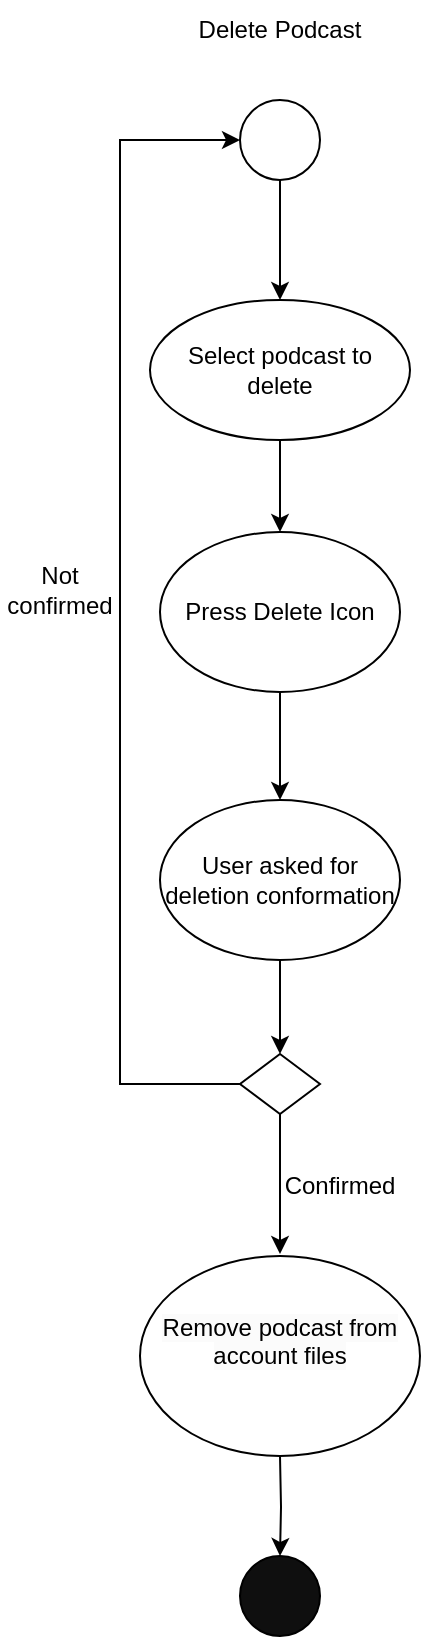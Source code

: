 <mxfile version="21.7.4" type="device">
  <diagram name="Page-1" id="wLwSyoKLnbe2JT4sdMwb">
    <mxGraphModel dx="1628" dy="904" grid="1" gridSize="10" guides="1" tooltips="1" connect="1" arrows="1" fold="1" page="1" pageScale="1" pageWidth="850" pageHeight="1100" math="0" shadow="0">
      <root>
        <mxCell id="0" />
        <mxCell id="1" parent="0" />
        <mxCell id="5yNrjOZ0DMDc57h8IIKu-22" style="edgeStyle=orthogonalEdgeStyle;rounded=0;orthogonalLoop=1;jettySize=auto;html=1;exitX=0.5;exitY=1;exitDx=0;exitDy=0;" edge="1" parent="1" source="oXLlJpICOgz04VFmjEHe-2" target="5yNrjOZ0DMDc57h8IIKu-20">
          <mxGeometry relative="1" as="geometry" />
        </mxCell>
        <mxCell id="oXLlJpICOgz04VFmjEHe-2" value="Select podcast to delete" style="ellipse;whiteSpace=wrap;html=1;" parent="1" vertex="1">
          <mxGeometry x="255" y="270" width="130" height="70" as="geometry" />
        </mxCell>
        <mxCell id="5yNrjOZ0DMDc57h8IIKu-6" style="edgeStyle=orthogonalEdgeStyle;rounded=0;orthogonalLoop=1;jettySize=auto;html=1;exitX=0.5;exitY=1;exitDx=0;exitDy=0;entryX=0.5;entryY=0;entryDx=0;entryDy=0;" edge="1" parent="1" source="oXLlJpICOgz04VFmjEHe-3" target="5yNrjOZ0DMDc57h8IIKu-5">
          <mxGeometry relative="1" as="geometry" />
        </mxCell>
        <mxCell id="oXLlJpICOgz04VFmjEHe-3" value="User asked for deletion conformation" style="ellipse;whiteSpace=wrap;html=1;" parent="1" vertex="1">
          <mxGeometry x="260" y="520" width="120" height="80" as="geometry" />
        </mxCell>
        <mxCell id="oXLlJpICOgz04VFmjEHe-5" value="" style="endArrow=classic;html=1;rounded=0;exitX=0.5;exitY=1;exitDx=0;exitDy=0;entryX=0.5;entryY=0;entryDx=0;entryDy=0;" parent="1" target="oXLlJpICOgz04VFmjEHe-2" edge="1">
          <mxGeometry width="50" height="50" relative="1" as="geometry">
            <mxPoint x="320" y="210" as="sourcePoint" />
            <mxPoint x="450" y="370" as="targetPoint" />
          </mxGeometry>
        </mxCell>
        <mxCell id="5yNrjOZ0DMDc57h8IIKu-19" style="edgeStyle=orthogonalEdgeStyle;rounded=0;orthogonalLoop=1;jettySize=auto;html=1;exitX=0.5;exitY=1;exitDx=0;exitDy=0;entryX=0.5;entryY=0;entryDx=0;entryDy=0;" edge="1" parent="1" target="5yNrjOZ0DMDc57h8IIKu-18">
          <mxGeometry relative="1" as="geometry">
            <mxPoint x="320" y="848" as="sourcePoint" />
          </mxGeometry>
        </mxCell>
        <mxCell id="5yNrjOZ0DMDc57h8IIKu-1" value="&#xa;&lt;span style=&quot;color: rgb(0, 0, 0); font-family: Helvetica; font-size: 12px; font-style: normal; font-variant-ligatures: normal; font-variant-caps: normal; font-weight: 400; letter-spacing: normal; orphans: 2; text-align: center; text-indent: 0px; text-transform: none; widows: 2; word-spacing: 0px; -webkit-text-stroke-width: 0px; background-color: rgb(251, 251, 251); text-decoration-thickness: initial; text-decoration-style: initial; text-decoration-color: initial; float: none; display: inline !important;&quot;&gt;Remove podcast from account files&lt;/span&gt;&#xa;&#xa;" style="ellipse;whiteSpace=wrap;html=1;" vertex="1" parent="1">
          <mxGeometry x="250" y="748" width="140" height="100" as="geometry" />
        </mxCell>
        <mxCell id="5yNrjOZ0DMDc57h8IIKu-9" style="edgeStyle=orthogonalEdgeStyle;rounded=0;orthogonalLoop=1;jettySize=auto;html=1;exitX=0.5;exitY=1;exitDx=0;exitDy=0;" edge="1" parent="1" source="5yNrjOZ0DMDc57h8IIKu-5">
          <mxGeometry relative="1" as="geometry">
            <mxPoint x="320" y="747" as="targetPoint" />
          </mxGeometry>
        </mxCell>
        <mxCell id="5yNrjOZ0DMDc57h8IIKu-10" style="edgeStyle=orthogonalEdgeStyle;rounded=0;orthogonalLoop=1;jettySize=auto;html=1;exitX=0;exitY=0.5;exitDx=0;exitDy=0;entryX=0;entryY=0.5;entryDx=0;entryDy=0;" edge="1" parent="1" source="5yNrjOZ0DMDc57h8IIKu-5" target="5yNrjOZ0DMDc57h8IIKu-17">
          <mxGeometry relative="1" as="geometry">
            <mxPoint x="240" y="585" as="sourcePoint" />
            <mxPoint x="240" y="180" as="targetPoint" />
            <Array as="points">
              <mxPoint x="240" y="662" />
              <mxPoint x="240" y="190" />
            </Array>
          </mxGeometry>
        </mxCell>
        <mxCell id="5yNrjOZ0DMDc57h8IIKu-5" value="" style="rhombus;whiteSpace=wrap;html=1;" vertex="1" parent="1">
          <mxGeometry x="300" y="647" width="40" height="30" as="geometry" />
        </mxCell>
        <mxCell id="5yNrjOZ0DMDc57h8IIKu-13" value="Confirmed" style="text;html=1;strokeColor=none;fillColor=none;align=center;verticalAlign=middle;whiteSpace=wrap;rounded=0;" vertex="1" parent="1">
          <mxGeometry x="320" y="698" width="60" height="30" as="geometry" />
        </mxCell>
        <mxCell id="5yNrjOZ0DMDc57h8IIKu-15" value="Not confirmed" style="text;html=1;strokeColor=none;fillColor=none;align=center;verticalAlign=middle;whiteSpace=wrap;rounded=0;" vertex="1" parent="1">
          <mxGeometry x="180" y="400" width="60" height="30" as="geometry" />
        </mxCell>
        <mxCell id="5yNrjOZ0DMDc57h8IIKu-16" value="Delete Podcast" style="text;html=1;strokeColor=none;fillColor=none;align=center;verticalAlign=middle;whiteSpace=wrap;rounded=0;" vertex="1" parent="1">
          <mxGeometry x="260" y="120" width="120" height="30" as="geometry" />
        </mxCell>
        <mxCell id="5yNrjOZ0DMDc57h8IIKu-17" value="" style="ellipse;whiteSpace=wrap;html=1;aspect=fixed;" vertex="1" parent="1">
          <mxGeometry x="300" y="170" width="40" height="40" as="geometry" />
        </mxCell>
        <mxCell id="5yNrjOZ0DMDc57h8IIKu-18" value="" style="ellipse;whiteSpace=wrap;html=1;aspect=fixed;fillColor=#0f0f0f;" vertex="1" parent="1">
          <mxGeometry x="300" y="898" width="40" height="40" as="geometry" />
        </mxCell>
        <mxCell id="5yNrjOZ0DMDc57h8IIKu-21" style="edgeStyle=orthogonalEdgeStyle;rounded=0;orthogonalLoop=1;jettySize=auto;html=1;exitX=0.5;exitY=1;exitDx=0;exitDy=0;entryX=0.5;entryY=0;entryDx=0;entryDy=0;" edge="1" parent="1" source="5yNrjOZ0DMDc57h8IIKu-20" target="oXLlJpICOgz04VFmjEHe-3">
          <mxGeometry relative="1" as="geometry" />
        </mxCell>
        <mxCell id="5yNrjOZ0DMDc57h8IIKu-20" value="Press Delete Icon" style="ellipse;whiteSpace=wrap;html=1;" vertex="1" parent="1">
          <mxGeometry x="260" y="386" width="120" height="80" as="geometry" />
        </mxCell>
      </root>
    </mxGraphModel>
  </diagram>
</mxfile>

